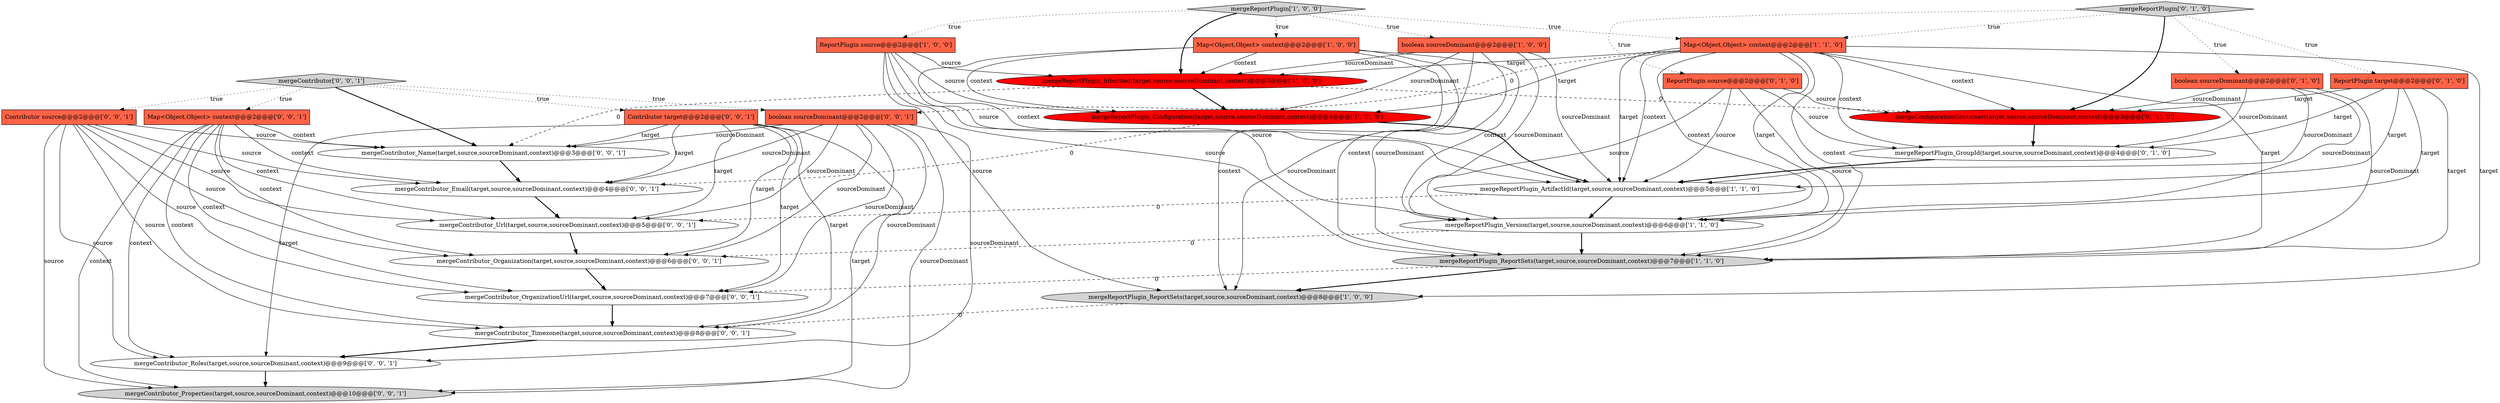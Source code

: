 digraph {
19 [style = filled, label = "mergeContributor_Roles(target,source,sourceDominant,context)@@@9@@@['0', '0', '1']", fillcolor = white, shape = ellipse image = "AAA0AAABBB3BBB"];
8 [style = filled, label = "mergeReportPlugin_ReportSets(target,source,sourceDominant,context)@@@7@@@['1', '1', '0']", fillcolor = lightgray, shape = ellipse image = "AAA0AAABBB1BBB"];
28 [style = filled, label = "mergeContributor_OrganizationUrl(target,source,sourceDominant,context)@@@7@@@['0', '0', '1']", fillcolor = white, shape = ellipse image = "AAA0AAABBB3BBB"];
17 [style = filled, label = "Map<Object,Object> context@@@2@@@['0', '0', '1']", fillcolor = tomato, shape = box image = "AAA0AAABBB3BBB"];
23 [style = filled, label = "mergeContributor_Email(target,source,sourceDominant,context)@@@4@@@['0', '0', '1']", fillcolor = white, shape = ellipse image = "AAA0AAABBB3BBB"];
24 [style = filled, label = "mergeContributor_Properties(target,source,sourceDominant,context)@@@10@@@['0', '0', '1']", fillcolor = lightgray, shape = ellipse image = "AAA0AAABBB3BBB"];
0 [style = filled, label = "boolean sourceDominant@@@2@@@['1', '0', '0']", fillcolor = tomato, shape = box image = "AAA0AAABBB1BBB"];
5 [style = filled, label = "mergeReportPlugin_ReportSets(target,source,sourceDominant,context)@@@8@@@['1', '0', '0']", fillcolor = lightgray, shape = ellipse image = "AAA0AAABBB1BBB"];
16 [style = filled, label = "ReportPlugin source@@@2@@@['0', '1', '0']", fillcolor = tomato, shape = box image = "AAA0AAABBB2BBB"];
6 [style = filled, label = "Map<Object,Object> context@@@2@@@['1', '0', '0']", fillcolor = tomato, shape = box image = "AAA0AAABBB1BBB"];
3 [style = filled, label = "mergeReportPlugin_Inherited(target,source,sourceDominant,context)@@@3@@@['1', '0', '0']", fillcolor = red, shape = ellipse image = "AAA1AAABBB1BBB"];
11 [style = filled, label = "mergeReportPlugin_GroupId(target,source,sourceDominant,context)@@@4@@@['0', '1', '0']", fillcolor = white, shape = ellipse image = "AAA0AAABBB2BBB"];
4 [style = filled, label = "mergeReportPlugin['1', '0', '0']", fillcolor = lightgray, shape = diamond image = "AAA0AAABBB1BBB"];
25 [style = filled, label = "mergeContributor['0', '0', '1']", fillcolor = lightgray, shape = diamond image = "AAA0AAABBB3BBB"];
26 [style = filled, label = "mergeContributor_Name(target,source,sourceDominant,context)@@@3@@@['0', '0', '1']", fillcolor = white, shape = ellipse image = "AAA0AAABBB3BBB"];
14 [style = filled, label = "boolean sourceDominant@@@2@@@['0', '1', '0']", fillcolor = tomato, shape = box image = "AAA0AAABBB2BBB"];
18 [style = filled, label = "mergeContributor_Url(target,source,sourceDominant,context)@@@5@@@['0', '0', '1']", fillcolor = white, shape = ellipse image = "AAA0AAABBB3BBB"];
10 [style = filled, label = "mergeReportPlugin_Configuration(target,source,sourceDominant,context)@@@4@@@['1', '0', '0']", fillcolor = red, shape = ellipse image = "AAA1AAABBB1BBB"];
27 [style = filled, label = "boolean sourceDominant@@@2@@@['0', '0', '1']", fillcolor = tomato, shape = box image = "AAA0AAABBB3BBB"];
12 [style = filled, label = "ReportPlugin target@@@2@@@['0', '1', '0']", fillcolor = tomato, shape = box image = "AAA0AAABBB2BBB"];
7 [style = filled, label = "mergeReportPlugin_ArtifactId(target,source,sourceDominant,context)@@@5@@@['1', '1', '0']", fillcolor = white, shape = ellipse image = "AAA0AAABBB1BBB"];
2 [style = filled, label = "mergeReportPlugin_Version(target,source,sourceDominant,context)@@@6@@@['1', '1', '0']", fillcolor = white, shape = ellipse image = "AAA0AAABBB1BBB"];
15 [style = filled, label = "mergeConfigurationContainer(target,source,sourceDominant,context)@@@3@@@['0', '1', '0']", fillcolor = red, shape = ellipse image = "AAA1AAABBB2BBB"];
13 [style = filled, label = "mergeReportPlugin['0', '1', '0']", fillcolor = lightgray, shape = diamond image = "AAA0AAABBB2BBB"];
21 [style = filled, label = "Contributor source@@@2@@@['0', '0', '1']", fillcolor = tomato, shape = box image = "AAA0AAABBB3BBB"];
20 [style = filled, label = "mergeContributor_Organization(target,source,sourceDominant,context)@@@6@@@['0', '0', '1']", fillcolor = white, shape = ellipse image = "AAA0AAABBB3BBB"];
29 [style = filled, label = "mergeContributor_Timezone(target,source,sourceDominant,context)@@@8@@@['0', '0', '1']", fillcolor = white, shape = ellipse image = "AAA0AAABBB3BBB"];
22 [style = filled, label = "Contributor target@@@2@@@['0', '0', '1']", fillcolor = tomato, shape = box image = "AAA0AAABBB3BBB"];
9 [style = filled, label = "Map<Object,Object> context@@@2@@@['1', '1', '0']", fillcolor = tomato, shape = box image = "AAA0AAABBB1BBB"];
1 [style = filled, label = "ReportPlugin source@@@2@@@['1', '0', '0']", fillcolor = tomato, shape = box image = "AAA0AAABBB1BBB"];
17->19 [style = solid, label="context"];
16->15 [style = solid, label="source"];
17->28 [style = solid, label="context"];
4->1 [style = dotted, label="true"];
12->11 [style = solid, label="target"];
22->18 [style = solid, label="target"];
1->2 [style = solid, label="source"];
9->27 [style = dashed, label="0"];
21->29 [style = solid, label="source"];
17->29 [style = solid, label="context"];
14->11 [style = solid, label="sourceDominant"];
16->2 [style = solid, label="source"];
6->5 [style = solid, label="context"];
22->29 [style = solid, label="target"];
19->24 [style = bold, label=""];
9->15 [style = solid, label="context"];
15->11 [style = bold, label=""];
0->10 [style = solid, label="sourceDominant"];
9->7 [style = solid, label="target"];
6->7 [style = solid, label="context"];
25->21 [style = dotted, label="true"];
13->9 [style = dotted, label="true"];
4->3 [style = bold, label=""];
1->10 [style = solid, label="source"];
17->26 [style = solid, label="context"];
27->28 [style = solid, label="sourceDominant"];
27->20 [style = solid, label="sourceDominant"];
0->2 [style = solid, label="sourceDominant"];
22->26 [style = solid, label="target"];
14->8 [style = solid, label="sourceDominant"];
0->3 [style = solid, label="sourceDominant"];
0->8 [style = solid, label="sourceDominant"];
22->28 [style = solid, label="target"];
4->0 [style = dotted, label="true"];
1->5 [style = solid, label="source"];
27->23 [style = solid, label="sourceDominant"];
9->2 [style = solid, label="target"];
9->3 [style = solid, label="target"];
1->3 [style = solid, label="source"];
8->28 [style = dashed, label="0"];
10->7 [style = bold, label=""];
9->5 [style = solid, label="target"];
6->8 [style = solid, label="context"];
3->10 [style = bold, label=""];
18->20 [style = bold, label=""];
7->2 [style = bold, label=""];
9->11 [style = solid, label="context"];
9->8 [style = solid, label="context"];
27->29 [style = solid, label="sourceDominant"];
25->26 [style = bold, label=""];
3->15 [style = dashed, label="0"];
27->19 [style = solid, label="sourceDominant"];
14->15 [style = solid, label="sourceDominant"];
13->15 [style = bold, label=""];
16->7 [style = solid, label="source"];
17->20 [style = solid, label="context"];
22->19 [style = solid, label="target"];
12->8 [style = solid, label="target"];
17->23 [style = solid, label="context"];
28->29 [style = bold, label=""];
13->16 [style = dotted, label="true"];
27->24 [style = solid, label="sourceDominant"];
12->2 [style = solid, label="target"];
22->20 [style = solid, label="target"];
3->26 [style = dashed, label="0"];
21->26 [style = solid, label="source"];
21->18 [style = solid, label="source"];
14->2 [style = solid, label="sourceDominant"];
16->11 [style = solid, label="source"];
21->20 [style = solid, label="source"];
5->29 [style = dashed, label="0"];
17->24 [style = solid, label="context"];
22->24 [style = solid, label="target"];
21->23 [style = solid, label="source"];
9->8 [style = solid, label="target"];
21->28 [style = solid, label="source"];
14->7 [style = solid, label="sourceDominant"];
6->2 [style = solid, label="context"];
29->19 [style = bold, label=""];
9->10 [style = solid, label="target"];
6->10 [style = solid, label="context"];
27->26 [style = solid, label="sourceDominant"];
13->14 [style = dotted, label="true"];
23->18 [style = bold, label=""];
0->7 [style = solid, label="sourceDominant"];
10->23 [style = dashed, label="0"];
4->6 [style = dotted, label="true"];
17->18 [style = solid, label="context"];
2->20 [style = dashed, label="0"];
7->18 [style = dashed, label="0"];
13->12 [style = dotted, label="true"];
27->18 [style = solid, label="sourceDominant"];
12->15 [style = solid, label="target"];
20->28 [style = bold, label=""];
16->8 [style = solid, label="source"];
21->19 [style = solid, label="source"];
21->24 [style = solid, label="source"];
22->23 [style = solid, label="target"];
0->5 [style = solid, label="sourceDominant"];
12->7 [style = solid, label="target"];
1->8 [style = solid, label="source"];
9->7 [style = solid, label="context"];
8->5 [style = bold, label=""];
6->3 [style = solid, label="context"];
25->17 [style = dotted, label="true"];
9->2 [style = solid, label="context"];
26->23 [style = bold, label=""];
25->22 [style = dotted, label="true"];
1->7 [style = solid, label="source"];
4->9 [style = dotted, label="true"];
25->27 [style = dotted, label="true"];
11->7 [style = bold, label=""];
2->8 [style = bold, label=""];
}

